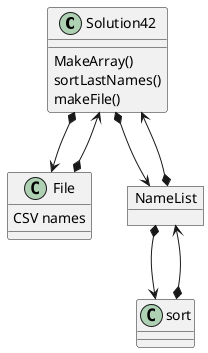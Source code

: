 @startuml
'https://plantuml.com/sequence-diagram



class Solution42{
    MakeArray()
    sortLastNames()
    makeFile()
}

class File{
    CSV names
}
object NameList

File *--> Solution42
Solution42 *--> File
Solution42 *--> NameList
NameList *--> sort
sort*-->NameList
NameList*-->Solution42

@enduml